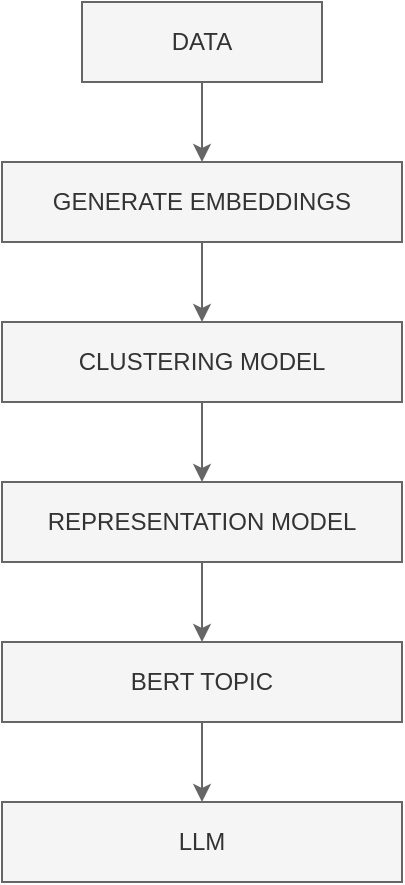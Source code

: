 <mxfile version="27.1.4">
  <diagram name="Page-1" id="xR3ECMjT_v_V7rz9qy7K">
    <mxGraphModel dx="946" dy="652" grid="1" gridSize="10" guides="1" tooltips="1" connect="1" arrows="1" fold="1" page="1" pageScale="1" pageWidth="827" pageHeight="1169" math="0" shadow="0">
      <root>
        <mxCell id="0" />
        <mxCell id="1" parent="0" />
        <mxCell id="vQSaiQfxS73kR9lanArh-3" value="" style="edgeStyle=orthogonalEdgeStyle;rounded=0;orthogonalLoop=1;jettySize=auto;html=1;fillColor=#f5f5f5;strokeColor=#666666;" edge="1" parent="1" source="vQSaiQfxS73kR9lanArh-1" target="vQSaiQfxS73kR9lanArh-2">
          <mxGeometry relative="1" as="geometry" />
        </mxCell>
        <mxCell id="vQSaiQfxS73kR9lanArh-1" value="DATA" style="rounded=0;whiteSpace=wrap;html=1;fillColor=#f5f5f5;strokeColor=#666666;fontColor=#333333;" vertex="1" parent="1">
          <mxGeometry x="320" y="200" width="120" height="40" as="geometry" />
        </mxCell>
        <mxCell id="vQSaiQfxS73kR9lanArh-5" value="" style="edgeStyle=orthogonalEdgeStyle;rounded=0;orthogonalLoop=1;jettySize=auto;html=1;fillColor=#f5f5f5;strokeColor=#666666;" edge="1" parent="1" source="vQSaiQfxS73kR9lanArh-2" target="vQSaiQfxS73kR9lanArh-4">
          <mxGeometry relative="1" as="geometry" />
        </mxCell>
        <mxCell id="vQSaiQfxS73kR9lanArh-2" value="GENERATE EMBEDDINGS" style="rounded=0;whiteSpace=wrap;html=1;fillColor=#f5f5f5;strokeColor=#666666;fontColor=#333333;" vertex="1" parent="1">
          <mxGeometry x="280" y="280" width="200" height="40" as="geometry" />
        </mxCell>
        <mxCell id="vQSaiQfxS73kR9lanArh-7" value="" style="edgeStyle=orthogonalEdgeStyle;rounded=0;orthogonalLoop=1;jettySize=auto;html=1;fillColor=#f5f5f5;strokeColor=#666666;" edge="1" parent="1" source="vQSaiQfxS73kR9lanArh-4" target="vQSaiQfxS73kR9lanArh-6">
          <mxGeometry relative="1" as="geometry" />
        </mxCell>
        <mxCell id="vQSaiQfxS73kR9lanArh-4" value="CLUSTERING MODEL" style="rounded=0;whiteSpace=wrap;html=1;fillColor=#f5f5f5;strokeColor=#666666;fontColor=#333333;" vertex="1" parent="1">
          <mxGeometry x="280" y="360" width="200" height="40" as="geometry" />
        </mxCell>
        <mxCell id="vQSaiQfxS73kR9lanArh-9" value="" style="edgeStyle=orthogonalEdgeStyle;rounded=0;orthogonalLoop=1;jettySize=auto;html=1;fillColor=#f5f5f5;strokeColor=#666666;" edge="1" parent="1" source="vQSaiQfxS73kR9lanArh-6" target="vQSaiQfxS73kR9lanArh-8">
          <mxGeometry relative="1" as="geometry" />
        </mxCell>
        <mxCell id="vQSaiQfxS73kR9lanArh-6" value="REPRESENTATION MODEL" style="rounded=0;whiteSpace=wrap;html=1;fillColor=#f5f5f5;strokeColor=#666666;fontColor=#333333;" vertex="1" parent="1">
          <mxGeometry x="280" y="440" width="200" height="40" as="geometry" />
        </mxCell>
        <mxCell id="vQSaiQfxS73kR9lanArh-11" value="" style="edgeStyle=orthogonalEdgeStyle;rounded=0;orthogonalLoop=1;jettySize=auto;html=1;fillColor=#f5f5f5;strokeColor=#666666;" edge="1" parent="1" source="vQSaiQfxS73kR9lanArh-8" target="vQSaiQfxS73kR9lanArh-10">
          <mxGeometry relative="1" as="geometry" />
        </mxCell>
        <mxCell id="vQSaiQfxS73kR9lanArh-8" value="BERT TOPIC" style="rounded=0;whiteSpace=wrap;html=1;fillColor=#f5f5f5;strokeColor=#666666;fontColor=#333333;" vertex="1" parent="1">
          <mxGeometry x="280" y="520" width="200" height="40" as="geometry" />
        </mxCell>
        <mxCell id="vQSaiQfxS73kR9lanArh-10" value="LLM" style="rounded=0;whiteSpace=wrap;html=1;fillColor=#f5f5f5;strokeColor=#666666;fontColor=#333333;" vertex="1" parent="1">
          <mxGeometry x="280" y="600" width="200" height="40" as="geometry" />
        </mxCell>
      </root>
    </mxGraphModel>
  </diagram>
</mxfile>
